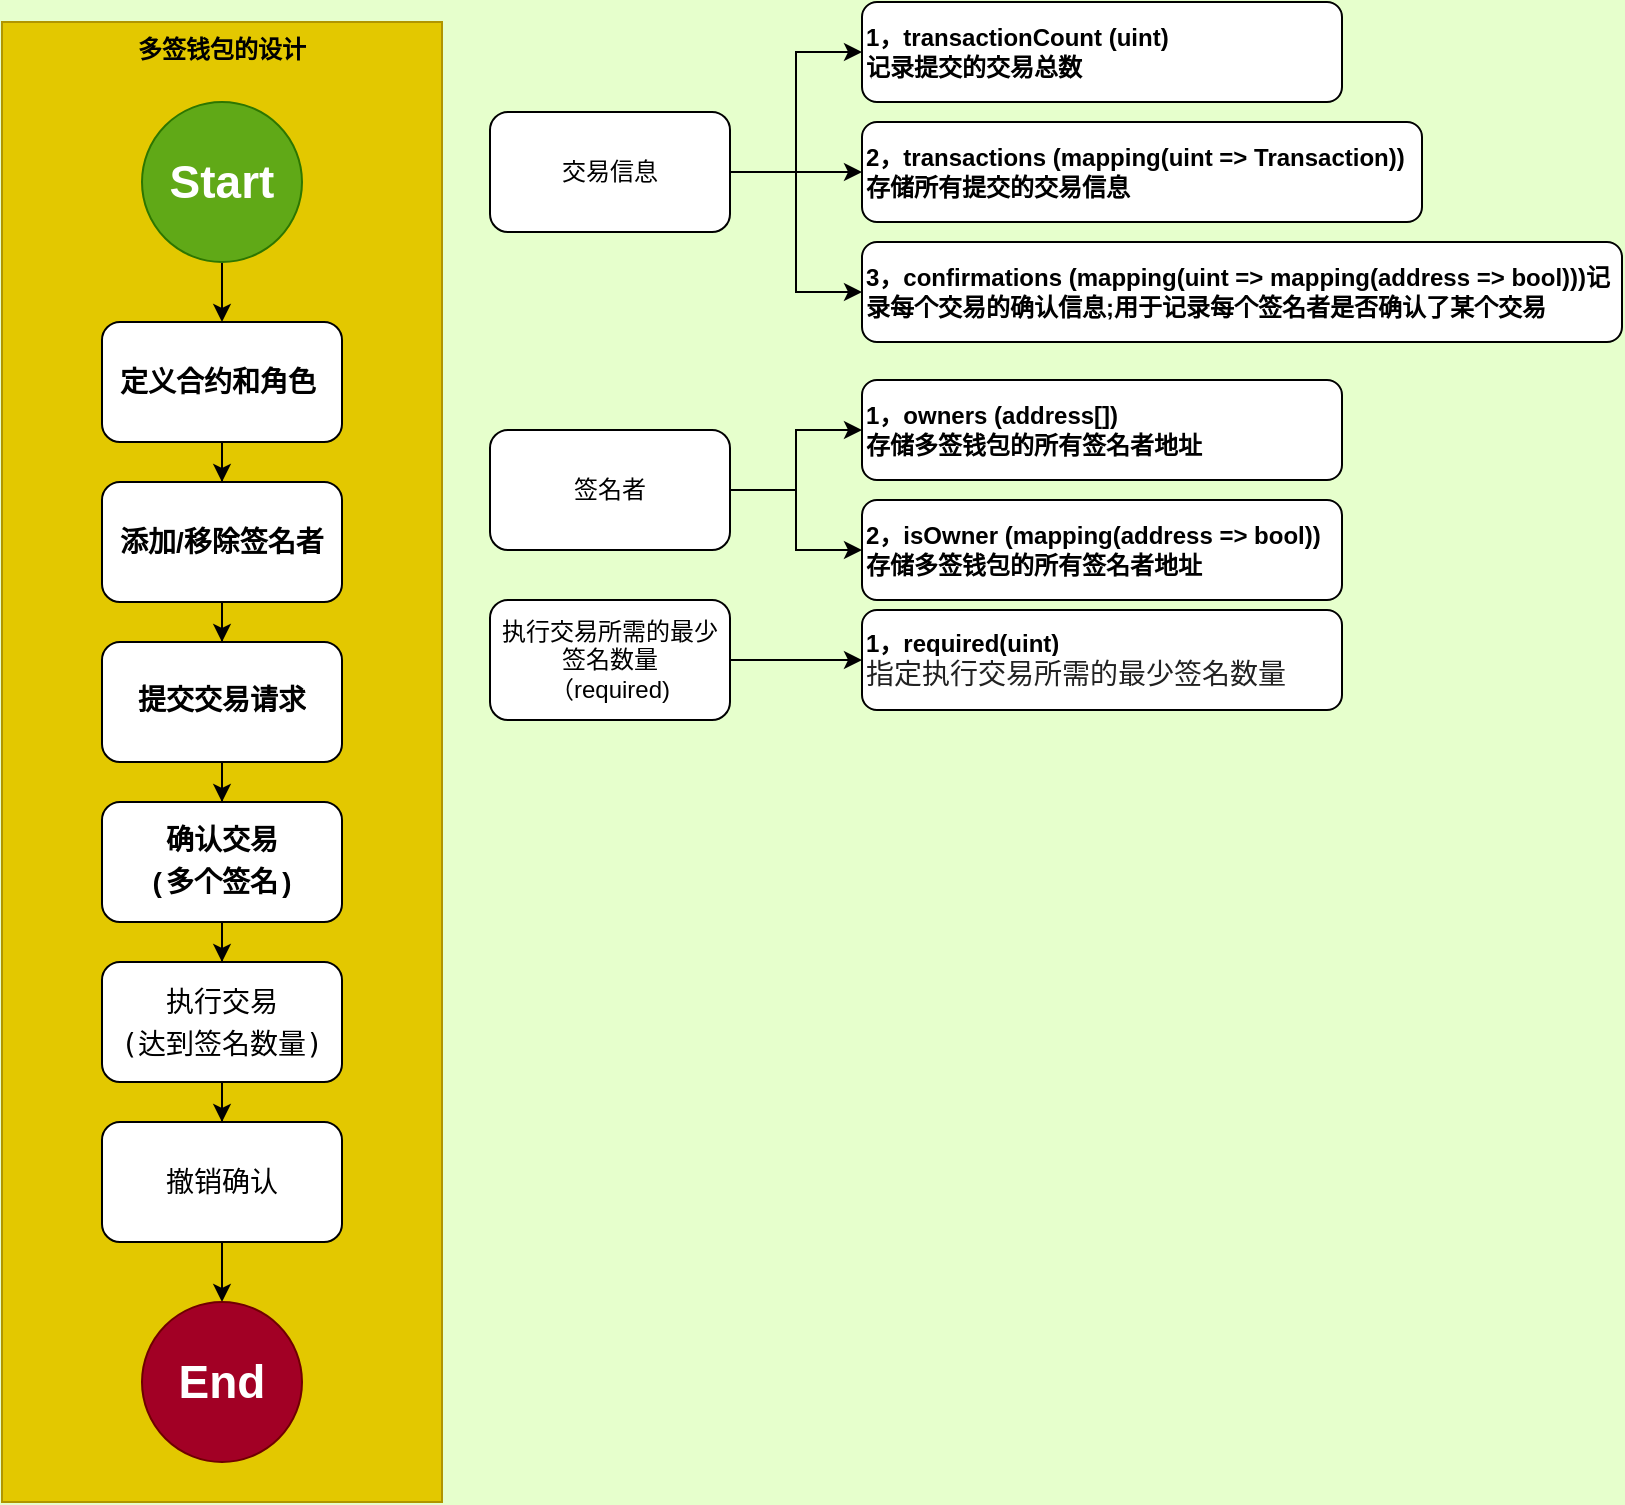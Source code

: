 <mxfile version="24.6.2" type="device" pages="3">
  <diagram name="多签钱包" id="lSUkuJ32DgyVF5KuXZNB">
    <mxGraphModel dx="1026" dy="733" grid="1" gridSize="10" guides="1" tooltips="1" connect="1" arrows="1" fold="1" page="1" pageScale="1" pageWidth="827" pageHeight="1169" background="#E6FFCC" math="0" shadow="0">
      <root>
        <mxCell id="0" />
        <mxCell id="1" parent="0" />
        <mxCell id="G5hpkoYHsQMdUhoepT-K-30" value="多签钱包的设计" style="rounded=0;whiteSpace=wrap;html=1;fillColor=#e3c800;fontColor=#000000;strokeColor=#B09500;verticalAlign=top;fontStyle=1" parent="1" vertex="1">
          <mxGeometry x="170" y="170" width="220" height="740" as="geometry" />
        </mxCell>
        <mxCell id="G5hpkoYHsQMdUhoepT-K-42" style="edgeStyle=orthogonalEdgeStyle;rounded=0;orthogonalLoop=1;jettySize=auto;html=1;entryX=0;entryY=0.5;entryDx=0;entryDy=0;" parent="1" source="G5hpkoYHsQMdUhoepT-K-1" target="G5hpkoYHsQMdUhoepT-K-41" edge="1">
          <mxGeometry relative="1" as="geometry" />
        </mxCell>
        <mxCell id="G5hpkoYHsQMdUhoepT-K-44" style="edgeStyle=orthogonalEdgeStyle;rounded=0;orthogonalLoop=1;jettySize=auto;html=1;entryX=0;entryY=0.5;entryDx=0;entryDy=0;" parent="1" source="G5hpkoYHsQMdUhoepT-K-1" target="G5hpkoYHsQMdUhoepT-K-39" edge="1">
          <mxGeometry relative="1" as="geometry" />
        </mxCell>
        <mxCell id="G5hpkoYHsQMdUhoepT-K-45" style="edgeStyle=orthogonalEdgeStyle;rounded=0;orthogonalLoop=1;jettySize=auto;html=1;entryX=0;entryY=0.5;entryDx=0;entryDy=0;" parent="1" source="G5hpkoYHsQMdUhoepT-K-1" target="G5hpkoYHsQMdUhoepT-K-43" edge="1">
          <mxGeometry relative="1" as="geometry" />
        </mxCell>
        <mxCell id="G5hpkoYHsQMdUhoepT-K-1" value="交易信息" style="rounded=1;whiteSpace=wrap;html=1;align=center;verticalAlign=middle;" parent="1" vertex="1">
          <mxGeometry x="414" y="215" width="120" height="60" as="geometry" />
        </mxCell>
        <mxCell id="G5hpkoYHsQMdUhoepT-K-34" style="edgeStyle=orthogonalEdgeStyle;rounded=0;orthogonalLoop=1;jettySize=auto;html=1;entryX=0;entryY=0.5;entryDx=0;entryDy=0;" parent="1" source="G5hpkoYHsQMdUhoepT-K-2" target="G5hpkoYHsQMdUhoepT-K-33" edge="1">
          <mxGeometry relative="1" as="geometry" />
        </mxCell>
        <mxCell id="G5hpkoYHsQMdUhoepT-K-36" style="edgeStyle=orthogonalEdgeStyle;rounded=0;orthogonalLoop=1;jettySize=auto;html=1;entryX=0;entryY=0.5;entryDx=0;entryDy=0;" parent="1" source="G5hpkoYHsQMdUhoepT-K-2" target="G5hpkoYHsQMdUhoepT-K-35" edge="1">
          <mxGeometry relative="1" as="geometry" />
        </mxCell>
        <mxCell id="G5hpkoYHsQMdUhoepT-K-2" value="签名者" style="rounded=1;whiteSpace=wrap;html=1;align=center;verticalAlign=middle;" parent="1" vertex="1">
          <mxGeometry x="414" y="374" width="120" height="60" as="geometry" />
        </mxCell>
        <mxCell id="G5hpkoYHsQMdUhoepT-K-38" style="edgeStyle=orthogonalEdgeStyle;rounded=0;orthogonalLoop=1;jettySize=auto;html=1;entryX=0;entryY=0.5;entryDx=0;entryDy=0;" parent="1" source="G5hpkoYHsQMdUhoepT-K-11" target="G5hpkoYHsQMdUhoepT-K-37" edge="1">
          <mxGeometry relative="1" as="geometry" />
        </mxCell>
        <mxCell id="G5hpkoYHsQMdUhoepT-K-11" value="执行交易所需的最少签名数量&lt;div&gt;（required)&lt;/div&gt;" style="rounded=1;whiteSpace=wrap;html=1;align=center;verticalAlign=middle;" parent="1" vertex="1">
          <mxGeometry x="414" y="459" width="120" height="60" as="geometry" />
        </mxCell>
        <mxCell id="G5hpkoYHsQMdUhoepT-K-16" value="" style="edgeStyle=orthogonalEdgeStyle;rounded=0;orthogonalLoop=1;jettySize=auto;html=1;align=center;verticalAlign=middle;" parent="1" source="G5hpkoYHsQMdUhoepT-K-12" target="G5hpkoYHsQMdUhoepT-K-15" edge="1">
          <mxGeometry relative="1" as="geometry" />
        </mxCell>
        <mxCell id="G5hpkoYHsQMdUhoepT-K-12" value="&lt;pre style=&quot;--tw-border-spacing-x: 0; --tw-border-spacing-y: 0; --tw-translate-x: 0; --tw-translate-y: 0; --tw-rotate: 0; --tw-skew-x: 0; --tw-skew-y: 0; --tw-scale-x: 1; --tw-scale-y: 1; --tw-pan-x: ; --tw-pan-y: ; --tw-pinch-zoom: ; --tw-scroll-snap-strictness: proximity; --tw-gradient-from-position: ; --tw-gradient-via-position: ; --tw-gradient-to-position: ; --tw-ordinal: ; --tw-slashed-zero: ; --tw-numeric-figure: ; --tw-numeric-spacing: ; --tw-numeric-fraction: ; --tw-ring-inset: ; --tw-ring-offset-width: 0px; --tw-ring-offset-color: #fff; --tw-ring-color: rgba(59,130,246,.5); --tw-ring-offset-shadow: 0 0 #0000; --tw-ring-shadow: 0 0 #0000; --tw-shadow: 0 0 #0000; --tw-shadow-colored: 0 0 #0000; --tw-blur: ; --tw-brightness: ; --tw-contrast: ; --tw-grayscale: ; --tw-hue-rotate: ; --tw-invert: ; --tw-saturate: ; --tw-sepia: ; --tw-drop-shadow: ; --tw-backdrop-blur: ; --tw-backdrop-brightness: ; --tw-backdrop-contrast: ; --tw-backdrop-grayscale: ; --tw-backdrop-hue-rotate: ; --tw-backdrop-invert: ; --tw-backdrop-opacity: ; --tw-backdrop-saturate: ; --tw-backdrop-sepia: ; -webkit-font-smoothing: antialiased; box-sizing: border-box; overflow-wrap: normal; background: var(--color-bg-page); hyphens: none; line-height: 1.5; tab-size: 4; word-break: normal; margin-top: 0px; margin-bottom: 0px; overflow: auto; font-size: 11.9px; border-radius: 6px; padding: 0px;&quot; class=&quot;language-plaintext light-scrollbar_c982f&quot;&gt;&lt;code style=&quot;--tw-border-spacing-x: 0; --tw-border-spacing-y: 0; --tw-translate-x: 0; --tw-translate-y: 0; --tw-rotate: 0; --tw-skew-x: 0; --tw-skew-y: 0; --tw-scale-x: 1; --tw-scale-y: 1; --tw-pan-x: ; --tw-pan-y: ; --tw-pinch-zoom: ; --tw-scroll-snap-strictness: proximity; --tw-gradient-from-position: ; --tw-gradient-via-position: ; --tw-gradient-to-position: ; --tw-ordinal: ; --tw-slashed-zero: ; --tw-numeric-figure: ; --tw-numeric-spacing: ; --tw-numeric-fraction: ; --tw-ring-inset: ; --tw-ring-offset-width: 0px; --tw-ring-offset-color: #fff; --tw-ring-color: rgba(59,130,246,.5); --tw-ring-offset-shadow: 0 0 #0000; --tw-ring-shadow: 0 0 #0000; --tw-shadow: 0 0 #0000; --tw-shadow-colored: 0 0 #0000; --tw-blur: ; --tw-brightness: ; --tw-contrast: ; --tw-grayscale: ; --tw-hue-rotate: ; --tw-invert: ; --tw-saturate: ; --tw-sepia: ; --tw-drop-shadow: ; --tw-backdrop-blur: ; --tw-backdrop-brightness: ; --tw-backdrop-contrast: ; --tw-backdrop-grayscale: ; --tw-backdrop-hue-rotate: ; --tw-backdrop-invert: ; --tw-backdrop-opacity: ; --tw-backdrop-saturate: ; --tw-backdrop-sepia: ; -webkit-font-smoothing: antialiased; box-sizing: border-box; font-size: 14px; border-radius: 4px; margin: 0px; padding: 0px; overflow-wrap: normal; background-color: transparent; border: 0px; display: inline; line-height: inherit; max-width: none; overflow: visible;&quot;&gt;&lt;font style=&quot;&quot; face=&quot;Helvetica&quot;&gt;&lt;b&gt;定义合约和角色 &lt;/b&gt;&lt;/font&gt;&lt;/code&gt;&lt;/pre&gt;" style="rounded=1;whiteSpace=wrap;html=1;align=center;verticalAlign=middle;" parent="1" vertex="1">
          <mxGeometry x="220" y="320" width="120" height="60" as="geometry" />
        </mxCell>
        <mxCell id="G5hpkoYHsQMdUhoepT-K-14" style="edgeStyle=orthogonalEdgeStyle;rounded=0;orthogonalLoop=1;jettySize=auto;html=1;entryX=0.5;entryY=0;entryDx=0;entryDy=0;align=center;verticalAlign=middle;" parent="1" source="G5hpkoYHsQMdUhoepT-K-13" target="G5hpkoYHsQMdUhoepT-K-12" edge="1">
          <mxGeometry relative="1" as="geometry" />
        </mxCell>
        <mxCell id="G5hpkoYHsQMdUhoepT-K-13" value="Start" style="ellipse;whiteSpace=wrap;html=1;aspect=fixed;fillColor=#60a917;fontColor=#ffffff;strokeColor=#2D7600;align=center;verticalAlign=middle;fontSize=23;fontStyle=1" parent="1" vertex="1">
          <mxGeometry x="240" y="210" width="80" height="80" as="geometry" />
        </mxCell>
        <mxCell id="G5hpkoYHsQMdUhoepT-K-18" value="" style="edgeStyle=orthogonalEdgeStyle;rounded=0;orthogonalLoop=1;jettySize=auto;html=1;align=center;verticalAlign=middle;" parent="1" source="G5hpkoYHsQMdUhoepT-K-15" target="G5hpkoYHsQMdUhoepT-K-17" edge="1">
          <mxGeometry relative="1" as="geometry" />
        </mxCell>
        <mxCell id="G5hpkoYHsQMdUhoepT-K-15" value="&lt;pre style=&quot;--tw-border-spacing-x: 0; --tw-border-spacing-y: 0; --tw-translate-x: 0; --tw-translate-y: 0; --tw-rotate: 0; --tw-skew-x: 0; --tw-skew-y: 0; --tw-scale-x: 1; --tw-scale-y: 1; --tw-pan-x: ; --tw-pan-y: ; --tw-pinch-zoom: ; --tw-scroll-snap-strictness: proximity; --tw-gradient-from-position: ; --tw-gradient-via-position: ; --tw-gradient-to-position: ; --tw-ordinal: ; --tw-slashed-zero: ; --tw-numeric-figure: ; --tw-numeric-spacing: ; --tw-numeric-fraction: ; --tw-ring-inset: ; --tw-ring-offset-width: 0px; --tw-ring-offset-color: #fff; --tw-ring-color: rgba(59,130,246,.5); --tw-ring-offset-shadow: 0 0 #0000; --tw-ring-shadow: 0 0 #0000; --tw-shadow: 0 0 #0000; --tw-shadow-colored: 0 0 #0000; --tw-blur: ; --tw-brightness: ; --tw-contrast: ; --tw-grayscale: ; --tw-hue-rotate: ; --tw-invert: ; --tw-saturate: ; --tw-sepia: ; --tw-drop-shadow: ; --tw-backdrop-blur: ; --tw-backdrop-brightness: ; --tw-backdrop-contrast: ; --tw-backdrop-grayscale: ; --tw-backdrop-hue-rotate: ; --tw-backdrop-invert: ; --tw-backdrop-opacity: ; --tw-backdrop-saturate: ; --tw-backdrop-sepia: ; -webkit-font-smoothing: antialiased; box-sizing: border-box; overflow-wrap: normal; background: var(--color-bg-page); hyphens: none; line-height: 1.5; tab-size: 4; word-break: normal; margin-top: 0px; margin-bottom: 0px; overflow: auto; font-size: 11.9px; border-radius: 6px; padding: 0px;&quot; class=&quot;language-plaintext light-scrollbar_c982f&quot;&gt;&lt;pre style=&quot;--tw-border-spacing-x: 0; --tw-border-spacing-y: 0; --tw-translate-x: 0; --tw-translate-y: 0; --tw-rotate: 0; --tw-skew-x: 0; --tw-skew-y: 0; --tw-scale-x: 1; --tw-scale-y: 1; --tw-pan-x: ; --tw-pan-y: ; --tw-pinch-zoom: ; --tw-scroll-snap-strictness: proximity; --tw-gradient-from-position: ; --tw-gradient-via-position: ; --tw-gradient-to-position: ; --tw-ordinal: ; --tw-slashed-zero: ; --tw-numeric-figure: ; --tw-numeric-spacing: ; --tw-numeric-fraction: ; --tw-ring-inset: ; --tw-ring-offset-width: 0px; --tw-ring-offset-color: #fff; --tw-ring-color: rgba(59,130,246,.5); --tw-ring-offset-shadow: 0 0 #0000; --tw-ring-shadow: 0 0 #0000; --tw-shadow: 0 0 #0000; --tw-shadow-colored: 0 0 #0000; --tw-blur: ; --tw-brightness: ; --tw-contrast: ; --tw-grayscale: ; --tw-hue-rotate: ; --tw-invert: ; --tw-saturate: ; --tw-sepia: ; --tw-drop-shadow: ; --tw-backdrop-blur: ; --tw-backdrop-brightness: ; --tw-backdrop-contrast: ; --tw-backdrop-grayscale: ; --tw-backdrop-hue-rotate: ; --tw-backdrop-invert: ; --tw-backdrop-opacity: ; --tw-backdrop-saturate: ; --tw-backdrop-sepia: ; -webkit-font-smoothing: antialiased; box-sizing: border-box; overflow-wrap: normal; background: var(--color-bg-page); hyphens: none; line-height: 1.5; tab-size: 4; word-break: normal; margin-top: 0px; margin-bottom: 0px; overflow: auto; border-radius: 6px; padding: 0px;&quot; class=&quot;language-plaintext light-scrollbar_c982f&quot;&gt;&lt;code style=&quot;--tw-border-spacing-x: 0; --tw-border-spacing-y: 0; --tw-translate-x: 0; --tw-translate-y: 0; --tw-rotate: 0; --tw-skew-x: 0; --tw-skew-y: 0; --tw-scale-x: 1; --tw-scale-y: 1; --tw-pan-x: ; --tw-pan-y: ; --tw-pinch-zoom: ; --tw-scroll-snap-strictness: proximity; --tw-gradient-from-position: ; --tw-gradient-via-position: ; --tw-gradient-to-position: ; --tw-ordinal: ; --tw-slashed-zero: ; --tw-numeric-figure: ; --tw-numeric-spacing: ; --tw-numeric-fraction: ; --tw-ring-inset: ; --tw-ring-offset-width: 0px; --tw-ring-offset-color: #fff; --tw-ring-color: rgba(59,130,246,.5); --tw-ring-offset-shadow: 0 0 #0000; --tw-ring-shadow: 0 0 #0000; --tw-shadow: 0 0 #0000; --tw-shadow-colored: 0 0 #0000; --tw-blur: ; --tw-brightness: ; --tw-contrast: ; --tw-grayscale: ; --tw-hue-rotate: ; --tw-invert: ; --tw-saturate: ; --tw-sepia: ; --tw-drop-shadow: ; --tw-backdrop-blur: ; --tw-backdrop-brightness: ; --tw-backdrop-contrast: ; --tw-backdrop-grayscale: ; --tw-backdrop-hue-rotate: ; --tw-backdrop-invert: ; --tw-backdrop-opacity: ; --tw-backdrop-saturate: ; --tw-backdrop-sepia: ; -webkit-font-smoothing: antialiased; box-sizing: border-box; font-size: 14px; border-radius: 4px; margin: 0px; padding: 0px; overflow-wrap: normal; background-color: transparent; border: 0px; display: inline; line-height: inherit; max-width: none; overflow: visible;&quot;&gt;&lt;b style=&quot;&quot;&gt;&lt;font face=&quot;Helvetica&quot;&gt;添加/移除签名者&lt;/font&gt;&lt;/b&gt;&lt;/code&gt;&lt;/pre&gt;&lt;/pre&gt;" style="rounded=1;whiteSpace=wrap;html=1;align=center;verticalAlign=middle;" parent="1" vertex="1">
          <mxGeometry x="220" y="400" width="120" height="60" as="geometry" />
        </mxCell>
        <mxCell id="G5hpkoYHsQMdUhoepT-K-20" value="" style="edgeStyle=orthogonalEdgeStyle;rounded=0;orthogonalLoop=1;jettySize=auto;html=1;fontColor=#000000;fontStyle=1;align=center;verticalAlign=middle;" parent="1" source="G5hpkoYHsQMdUhoepT-K-17" target="G5hpkoYHsQMdUhoepT-K-19" edge="1">
          <mxGeometry relative="1" as="geometry" />
        </mxCell>
        <mxCell id="G5hpkoYHsQMdUhoepT-K-17" value="&lt;pre style=&quot;--tw-border-spacing-x: 0; --tw-border-spacing-y: 0; --tw-translate-x: 0; --tw-translate-y: 0; --tw-rotate: 0; --tw-skew-x: 0; --tw-skew-y: 0; --tw-scale-x: 1; --tw-scale-y: 1; --tw-pan-x: ; --tw-pan-y: ; --tw-pinch-zoom: ; --tw-scroll-snap-strictness: proximity; --tw-gradient-from-position: ; --tw-gradient-via-position: ; --tw-gradient-to-position: ; --tw-ordinal: ; --tw-slashed-zero: ; --tw-numeric-figure: ; --tw-numeric-spacing: ; --tw-numeric-fraction: ; --tw-ring-inset: ; --tw-ring-offset-width: 0px; --tw-ring-offset-color: #fff; --tw-ring-color: rgba(59,130,246,.5); --tw-ring-offset-shadow: 0 0 #0000; --tw-ring-shadow: 0 0 #0000; --tw-shadow: 0 0 #0000; --tw-shadow-colored: 0 0 #0000; --tw-blur: ; --tw-brightness: ; --tw-contrast: ; --tw-grayscale: ; --tw-hue-rotate: ; --tw-invert: ; --tw-saturate: ; --tw-sepia: ; --tw-drop-shadow: ; --tw-backdrop-blur: ; --tw-backdrop-brightness: ; --tw-backdrop-contrast: ; --tw-backdrop-grayscale: ; --tw-backdrop-hue-rotate: ; --tw-backdrop-invert: ; --tw-backdrop-opacity: ; --tw-backdrop-saturate: ; --tw-backdrop-sepia: ; -webkit-font-smoothing: antialiased; box-sizing: border-box; overflow-wrap: normal; background: var(--color-bg-page); hyphens: none; line-height: 1.5; tab-size: 4; word-break: normal; margin-top: 0px; margin-bottom: 0px; overflow: auto; font-size: 11.9px; border-radius: 6px; padding: 0px;&quot; class=&quot;language-plaintext light-scrollbar_c982f&quot;&gt;&lt;pre style=&quot;--tw-border-spacing-x: 0; --tw-border-spacing-y: 0; --tw-translate-x: 0; --tw-translate-y: 0; --tw-rotate: 0; --tw-skew-x: 0; --tw-skew-y: 0; --tw-scale-x: 1; --tw-scale-y: 1; --tw-pan-x: ; --tw-pan-y: ; --tw-pinch-zoom: ; --tw-scroll-snap-strictness: proximity; --tw-gradient-from-position: ; --tw-gradient-via-position: ; --tw-gradient-to-position: ; --tw-ordinal: ; --tw-slashed-zero: ; --tw-numeric-figure: ; --tw-numeric-spacing: ; --tw-numeric-fraction: ; --tw-ring-inset: ; --tw-ring-offset-width: 0px; --tw-ring-offset-color: #fff; --tw-ring-color: rgba(59,130,246,.5); --tw-ring-offset-shadow: 0 0 #0000; --tw-ring-shadow: 0 0 #0000; --tw-shadow: 0 0 #0000; --tw-shadow-colored: 0 0 #0000; --tw-blur: ; --tw-brightness: ; --tw-contrast: ; --tw-grayscale: ; --tw-hue-rotate: ; --tw-invert: ; --tw-saturate: ; --tw-sepia: ; --tw-drop-shadow: ; --tw-backdrop-blur: ; --tw-backdrop-brightness: ; --tw-backdrop-contrast: ; --tw-backdrop-grayscale: ; --tw-backdrop-hue-rotate: ; --tw-backdrop-invert: ; --tw-backdrop-opacity: ; --tw-backdrop-saturate: ; --tw-backdrop-sepia: ; -webkit-font-smoothing: antialiased; box-sizing: border-box; overflow-wrap: normal; background: var(--color-bg-page); hyphens: none; line-height: 1.5; tab-size: 4; word-break: normal; margin-top: 0px; margin-bottom: 0px; overflow: auto; border-radius: 6px; padding: 0px;&quot; class=&quot;language-plaintext light-scrollbar_c982f&quot;&gt;&lt;pre style=&quot;--tw-border-spacing-x: 0; --tw-border-spacing-y: 0; --tw-translate-x: 0; --tw-translate-y: 0; --tw-rotate: 0; --tw-skew-x: 0; --tw-skew-y: 0; --tw-scale-x: 1; --tw-scale-y: 1; --tw-pan-x: ; --tw-pan-y: ; --tw-pinch-zoom: ; --tw-scroll-snap-strictness: proximity; --tw-gradient-from-position: ; --tw-gradient-via-position: ; --tw-gradient-to-position: ; --tw-ordinal: ; --tw-slashed-zero: ; --tw-numeric-figure: ; --tw-numeric-spacing: ; --tw-numeric-fraction: ; --tw-ring-inset: ; --tw-ring-offset-width: 0px; --tw-ring-offset-color: #fff; --tw-ring-color: rgba(59,130,246,.5); --tw-ring-offset-shadow: 0 0 #0000; --tw-ring-shadow: 0 0 #0000; --tw-shadow: 0 0 #0000; --tw-shadow-colored: 0 0 #0000; --tw-blur: ; --tw-brightness: ; --tw-contrast: ; --tw-grayscale: ; --tw-hue-rotate: ; --tw-invert: ; --tw-saturate: ; --tw-sepia: ; --tw-drop-shadow: ; --tw-backdrop-blur: ; --tw-backdrop-brightness: ; --tw-backdrop-contrast: ; --tw-backdrop-grayscale: ; --tw-backdrop-hue-rotate: ; --tw-backdrop-invert: ; --tw-backdrop-opacity: ; --tw-backdrop-saturate: ; --tw-backdrop-sepia: ; -webkit-font-smoothing: antialiased; box-sizing: border-box; overflow-wrap: normal; background: var(--color-bg-page); font-family: ui-monospace, SFMono-Regular, &amp;quot;SF Mono&amp;quot;, Menlo, Consolas, &amp;quot;Liberation Mono&amp;quot;, monospace; hyphens: none; line-height: 1.5; tab-size: 4; word-break: normal; margin-top: 0px; margin-bottom: 0px; overflow: auto; border-radius: 6px; padding: 0px;&quot; class=&quot;language-plaintext light-scrollbar_c982f&quot;&gt;&lt;code style=&quot;--tw-border-spacing-x: 0; --tw-border-spacing-y: 0; --tw-translate-x: 0; --tw-translate-y: 0; --tw-rotate: 0; --tw-skew-x: 0; --tw-skew-y: 0; --tw-scale-x: 1; --tw-scale-y: 1; --tw-pan-x: ; --tw-pan-y: ; --tw-pinch-zoom: ; --tw-scroll-snap-strictness: proximity; --tw-gradient-from-position: ; --tw-gradient-via-position: ; --tw-gradient-to-position: ; --tw-ordinal: ; --tw-slashed-zero: ; --tw-numeric-figure: ; --tw-numeric-spacing: ; --tw-numeric-fraction: ; --tw-ring-inset: ; --tw-ring-offset-width: 0px; --tw-ring-offset-color: #fff; --tw-ring-color: rgba(59,130,246,.5); --tw-ring-offset-shadow: 0 0 #0000; --tw-ring-shadow: 0 0 #0000; --tw-shadow: 0 0 #0000; --tw-shadow-colored: 0 0 #0000; --tw-blur: ; --tw-brightness: ; --tw-contrast: ; --tw-grayscale: ; --tw-hue-rotate: ; --tw-invert: ; --tw-saturate: ; --tw-sepia: ; --tw-drop-shadow: ; --tw-backdrop-blur: ; --tw-backdrop-brightness: ; --tw-backdrop-contrast: ; --tw-backdrop-grayscale: ; --tw-backdrop-hue-rotate: ; --tw-backdrop-invert: ; --tw-backdrop-opacity: ; --tw-backdrop-saturate: ; --tw-backdrop-sepia: ; -webkit-font-smoothing: antialiased; box-sizing: border-box; font-family: Menlo, Monaco, Consolas, &amp;quot;Courier New&amp;quot;, monospace; font-size: 14px; border-radius: 4px; margin: 0px; padding: 0px; overflow-wrap: normal; background-color: transparent; border: 0px; display: inline; line-height: inherit; max-width: none; overflow: visible;&quot;&gt;提交交易请求&lt;/code&gt;&lt;/pre&gt;&lt;/pre&gt;&lt;/pre&gt;" style="rounded=1;whiteSpace=wrap;html=1;fontColor=#000000;fontStyle=1;align=center;verticalAlign=middle;" parent="1" vertex="1">
          <mxGeometry x="220" y="480" width="120" height="60" as="geometry" />
        </mxCell>
        <mxCell id="G5hpkoYHsQMdUhoepT-K-22" value="" style="edgeStyle=orthogonalEdgeStyle;rounded=0;orthogonalLoop=1;jettySize=auto;html=1;fontColor=#000000;fontStyle=1;align=center;verticalAlign=middle;" parent="1" source="G5hpkoYHsQMdUhoepT-K-19" target="G5hpkoYHsQMdUhoepT-K-21" edge="1">
          <mxGeometry relative="1" as="geometry" />
        </mxCell>
        <mxCell id="G5hpkoYHsQMdUhoepT-K-19" value="&lt;pre style=&quot;--tw-border-spacing-x: 0; --tw-border-spacing-y: 0; --tw-translate-x: 0; --tw-translate-y: 0; --tw-rotate: 0; --tw-skew-x: 0; --tw-skew-y: 0; --tw-scale-x: 1; --tw-scale-y: 1; --tw-pan-x: ; --tw-pan-y: ; --tw-pinch-zoom: ; --tw-scroll-snap-strictness: proximity; --tw-gradient-from-position: ; --tw-gradient-via-position: ; --tw-gradient-to-position: ; --tw-ordinal: ; --tw-slashed-zero: ; --tw-numeric-figure: ; --tw-numeric-spacing: ; --tw-numeric-fraction: ; --tw-ring-inset: ; --tw-ring-offset-width: 0px; --tw-ring-offset-color: #fff; --tw-ring-color: rgba(59,130,246,.5); --tw-ring-offset-shadow: 0 0 #0000; --tw-ring-shadow: 0 0 #0000; --tw-shadow: 0 0 #0000; --tw-shadow-colored: 0 0 #0000; --tw-blur: ; --tw-brightness: ; --tw-contrast: ; --tw-grayscale: ; --tw-hue-rotate: ; --tw-invert: ; --tw-saturate: ; --tw-sepia: ; --tw-drop-shadow: ; --tw-backdrop-blur: ; --tw-backdrop-brightness: ; --tw-backdrop-contrast: ; --tw-backdrop-grayscale: ; --tw-backdrop-hue-rotate: ; --tw-backdrop-invert: ; --tw-backdrop-opacity: ; --tw-backdrop-saturate: ; --tw-backdrop-sepia: ; -webkit-font-smoothing: antialiased; box-sizing: border-box; overflow-wrap: normal; background: var(--color-bg-page); hyphens: none; line-height: 1.5; tab-size: 4; word-break: normal; margin-top: 0px; margin-bottom: 0px; overflow: auto; font-size: 11.9px; border-radius: 6px; padding: 0px;&quot; class=&quot;language-plaintext light-scrollbar_c982f&quot;&gt;&lt;pre style=&quot;--tw-border-spacing-x: 0; --tw-border-spacing-y: 0; --tw-translate-x: 0; --tw-translate-y: 0; --tw-rotate: 0; --tw-skew-x: 0; --tw-skew-y: 0; --tw-scale-x: 1; --tw-scale-y: 1; --tw-pan-x: ; --tw-pan-y: ; --tw-pinch-zoom: ; --tw-scroll-snap-strictness: proximity; --tw-gradient-from-position: ; --tw-gradient-via-position: ; --tw-gradient-to-position: ; --tw-ordinal: ; --tw-slashed-zero: ; --tw-numeric-figure: ; --tw-numeric-spacing: ; --tw-numeric-fraction: ; --tw-ring-inset: ; --tw-ring-offset-width: 0px; --tw-ring-offset-color: #fff; --tw-ring-color: rgba(59,130,246,.5); --tw-ring-offset-shadow: 0 0 #0000; --tw-ring-shadow: 0 0 #0000; --tw-shadow: 0 0 #0000; --tw-shadow-colored: 0 0 #0000; --tw-blur: ; --tw-brightness: ; --tw-contrast: ; --tw-grayscale: ; --tw-hue-rotate: ; --tw-invert: ; --tw-saturate: ; --tw-sepia: ; --tw-drop-shadow: ; --tw-backdrop-blur: ; --tw-backdrop-brightness: ; --tw-backdrop-contrast: ; --tw-backdrop-grayscale: ; --tw-backdrop-hue-rotate: ; --tw-backdrop-invert: ; --tw-backdrop-opacity: ; --tw-backdrop-saturate: ; --tw-backdrop-sepia: ; -webkit-font-smoothing: antialiased; box-sizing: border-box; overflow-wrap: normal; background: var(--color-bg-page); hyphens: none; line-height: 1.5; tab-size: 4; word-break: normal; margin-top: 0px; margin-bottom: 0px; overflow: auto; border-radius: 6px; padding: 0px;&quot; class=&quot;language-plaintext light-scrollbar_c982f&quot;&gt;&lt;pre style=&quot;--tw-border-spacing-x: 0; --tw-border-spacing-y: 0; --tw-translate-x: 0; --tw-translate-y: 0; --tw-rotate: 0; --tw-skew-x: 0; --tw-skew-y: 0; --tw-scale-x: 1; --tw-scale-y: 1; --tw-pan-x: ; --tw-pan-y: ; --tw-pinch-zoom: ; --tw-scroll-snap-strictness: proximity; --tw-gradient-from-position: ; --tw-gradient-via-position: ; --tw-gradient-to-position: ; --tw-ordinal: ; --tw-slashed-zero: ; --tw-numeric-figure: ; --tw-numeric-spacing: ; --tw-numeric-fraction: ; --tw-ring-inset: ; --tw-ring-offset-width: 0px; --tw-ring-offset-color: #fff; --tw-ring-color: rgba(59,130,246,.5); --tw-ring-offset-shadow: 0 0 #0000; --tw-ring-shadow: 0 0 #0000; --tw-shadow: 0 0 #0000; --tw-shadow-colored: 0 0 #0000; --tw-blur: ; --tw-brightness: ; --tw-contrast: ; --tw-grayscale: ; --tw-hue-rotate: ; --tw-invert: ; --tw-saturate: ; --tw-sepia: ; --tw-drop-shadow: ; --tw-backdrop-blur: ; --tw-backdrop-brightness: ; --tw-backdrop-contrast: ; --tw-backdrop-grayscale: ; --tw-backdrop-hue-rotate: ; --tw-backdrop-invert: ; --tw-backdrop-opacity: ; --tw-backdrop-saturate: ; --tw-backdrop-sepia: ; -webkit-font-smoothing: antialiased; box-sizing: border-box; overflow-wrap: normal; background: var(--color-bg-page); font-family: ui-monospace, SFMono-Regular, &amp;quot;SF Mono&amp;quot;, Menlo, Consolas, &amp;quot;Liberation Mono&amp;quot;, monospace; hyphens: none; line-height: 1.5; tab-size: 4; word-break: normal; margin-top: 0px; margin-bottom: 0px; overflow: auto; border-radius: 6px; padding: 0px;&quot; class=&quot;language-plaintext light-scrollbar_c982f&quot;&gt;&lt;code style=&quot;--tw-border-spacing-x: 0; --tw-border-spacing-y: 0; --tw-translate-x: 0; --tw-translate-y: 0; --tw-rotate: 0; --tw-skew-x: 0; --tw-skew-y: 0; --tw-scale-x: 1; --tw-scale-y: 1; --tw-pan-x: ; --tw-pan-y: ; --tw-pinch-zoom: ; --tw-scroll-snap-strictness: proximity; --tw-gradient-from-position: ; --tw-gradient-via-position: ; --tw-gradient-to-position: ; --tw-ordinal: ; --tw-slashed-zero: ; --tw-numeric-figure: ; --tw-numeric-spacing: ; --tw-numeric-fraction: ; --tw-ring-inset: ; --tw-ring-offset-width: 0px; --tw-ring-offset-color: #fff; --tw-ring-color: rgba(59,130,246,.5); --tw-ring-offset-shadow: 0 0 #0000; --tw-ring-shadow: 0 0 #0000; --tw-shadow: 0 0 #0000; --tw-shadow-colored: 0 0 #0000; --tw-blur: ; --tw-brightness: ; --tw-contrast: ; --tw-grayscale: ; --tw-hue-rotate: ; --tw-invert: ; --tw-saturate: ; --tw-sepia: ; --tw-drop-shadow: ; --tw-backdrop-blur: ; --tw-backdrop-brightness: ; --tw-backdrop-contrast: ; --tw-backdrop-grayscale: ; --tw-backdrop-hue-rotate: ; --tw-backdrop-invert: ; --tw-backdrop-opacity: ; --tw-backdrop-saturate: ; --tw-backdrop-sepia: ; -webkit-font-smoothing: antialiased; box-sizing: border-box; font-family: Menlo, Monaco, Consolas, &amp;quot;Courier New&amp;quot;, monospace; font-size: 14px; border-radius: 4px; margin: 0px; padding: 0px; overflow-wrap: normal; background-color: transparent; border: 0px; display: inline; line-height: inherit; max-width: none; overflow: visible;&quot;&gt;确认交易&lt;/code&gt;&lt;/pre&gt;&lt;pre style=&quot;--tw-border-spacing-x: 0; --tw-border-spacing-y: 0; --tw-translate-x: 0; --tw-translate-y: 0; --tw-rotate: 0; --tw-skew-x: 0; --tw-skew-y: 0; --tw-scale-x: 1; --tw-scale-y: 1; --tw-pan-x: ; --tw-pan-y: ; --tw-pinch-zoom: ; --tw-scroll-snap-strictness: proximity; --tw-gradient-from-position: ; --tw-gradient-via-position: ; --tw-gradient-to-position: ; --tw-ordinal: ; --tw-slashed-zero: ; --tw-numeric-figure: ; --tw-numeric-spacing: ; --tw-numeric-fraction: ; --tw-ring-inset: ; --tw-ring-offset-width: 0px; --tw-ring-offset-color: #fff; --tw-ring-color: rgba(59,130,246,.5); --tw-ring-offset-shadow: 0 0 #0000; --tw-ring-shadow: 0 0 #0000; --tw-shadow: 0 0 #0000; --tw-shadow-colored: 0 0 #0000; --tw-blur: ; --tw-brightness: ; --tw-contrast: ; --tw-grayscale: ; --tw-hue-rotate: ; --tw-invert: ; --tw-saturate: ; --tw-sepia: ; --tw-drop-shadow: ; --tw-backdrop-blur: ; --tw-backdrop-brightness: ; --tw-backdrop-contrast: ; --tw-backdrop-grayscale: ; --tw-backdrop-hue-rotate: ; --tw-backdrop-invert: ; --tw-backdrop-opacity: ; --tw-backdrop-saturate: ; --tw-backdrop-sepia: ; -webkit-font-smoothing: antialiased; box-sizing: border-box; overflow-wrap: normal; background: var(--color-bg-page); font-family: ui-monospace, SFMono-Regular, &amp;quot;SF Mono&amp;quot;, Menlo, Consolas, &amp;quot;Liberation Mono&amp;quot;, monospace; hyphens: none; line-height: 1.5; tab-size: 4; word-break: normal; margin-top: 0px; margin-bottom: 0px; overflow: auto; border-radius: 6px; padding: 0px;&quot; class=&quot;language-plaintext light-scrollbar_c982f&quot;&gt;&lt;code style=&quot;--tw-border-spacing-x: 0; --tw-border-spacing-y: 0; --tw-translate-x: 0; --tw-translate-y: 0; --tw-rotate: 0; --tw-skew-x: 0; --tw-skew-y: 0; --tw-scale-x: 1; --tw-scale-y: 1; --tw-pan-x: ; --tw-pan-y: ; --tw-pinch-zoom: ; --tw-scroll-snap-strictness: proximity; --tw-gradient-from-position: ; --tw-gradient-via-position: ; --tw-gradient-to-position: ; --tw-ordinal: ; --tw-slashed-zero: ; --tw-numeric-figure: ; --tw-numeric-spacing: ; --tw-numeric-fraction: ; --tw-ring-inset: ; --tw-ring-offset-width: 0px; --tw-ring-offset-color: #fff; --tw-ring-color: rgba(59,130,246,.5); --tw-ring-offset-shadow: 0 0 #0000; --tw-ring-shadow: 0 0 #0000; --tw-shadow: 0 0 #0000; --tw-shadow-colored: 0 0 #0000; --tw-blur: ; --tw-brightness: ; --tw-contrast: ; --tw-grayscale: ; --tw-hue-rotate: ; --tw-invert: ; --tw-saturate: ; --tw-sepia: ; --tw-drop-shadow: ; --tw-backdrop-blur: ; --tw-backdrop-brightness: ; --tw-backdrop-contrast: ; --tw-backdrop-grayscale: ; --tw-backdrop-hue-rotate: ; --tw-backdrop-invert: ; --tw-backdrop-opacity: ; --tw-backdrop-saturate: ; --tw-backdrop-sepia: ; -webkit-font-smoothing: antialiased; box-sizing: border-box; font-family: Menlo, Monaco, Consolas, &amp;quot;Courier New&amp;quot;, monospace; font-size: 14px; border-radius: 4px; margin: 0px; padding: 0px; overflow-wrap: normal; background-color: transparent; border: 0px; display: inline; line-height: inherit; max-width: none; overflow: visible;&quot;&gt;(多个签名)&lt;/code&gt;&lt;/pre&gt;&lt;/pre&gt;&lt;/pre&gt;" style="rounded=1;whiteSpace=wrap;html=1;fontColor=#000000;fontStyle=1;align=center;verticalAlign=middle;" parent="1" vertex="1">
          <mxGeometry x="220" y="560" width="120" height="60" as="geometry" />
        </mxCell>
        <mxCell id="G5hpkoYHsQMdUhoepT-K-24" value="" style="edgeStyle=orthogonalEdgeStyle;rounded=0;orthogonalLoop=1;jettySize=auto;html=1;fontColor=default;fontStyle=1;fontFamily=Helvetica;align=center;verticalAlign=middle;" parent="1" source="G5hpkoYHsQMdUhoepT-K-21" target="G5hpkoYHsQMdUhoepT-K-23" edge="1">
          <mxGeometry relative="1" as="geometry" />
        </mxCell>
        <mxCell id="G5hpkoYHsQMdUhoepT-K-21" value="&lt;div style=&quot;--tw-border-spacing-x: 0; --tw-border-spacing-y: 0; --tw-translate-x: 0; --tw-translate-y: 0; --tw-rotate: 0; --tw-skew-x: 0; --tw-skew-y: 0; --tw-scale-x: 1; --tw-scale-y: 1; --tw-pan-x: ; --tw-pan-y: ; --tw-pinch-zoom: ; --tw-scroll-snap-strictness: proximity; --tw-gradient-from-position: ; --tw-gradient-via-position: ; --tw-gradient-to-position: ; --tw-ordinal: ; --tw-slashed-zero: ; --tw-numeric-figure: ; --tw-numeric-spacing: ; --tw-numeric-fraction: ; --tw-ring-inset: ; --tw-ring-offset-width: 0px; --tw-ring-offset-color: #fff; --tw-ring-color: rgba(59,130,246,.5); --tw-ring-offset-shadow: 0 0 #0000; --tw-ring-shadow: 0 0 #0000; --tw-shadow: 0 0 #0000; --tw-shadow-colored: 0 0 #0000; --tw-blur: ; --tw-brightness: ; --tw-contrast: ; --tw-grayscale: ; --tw-hue-rotate: ; --tw-invert: ; --tw-saturate: ; --tw-sepia: ; --tw-drop-shadow: ; --tw-backdrop-blur: ; --tw-backdrop-brightness: ; --tw-backdrop-contrast: ; --tw-backdrop-grayscale: ; --tw-backdrop-hue-rotate: ; --tw-backdrop-invert: ; --tw-backdrop-opacity: ; --tw-backdrop-saturate: ; --tw-backdrop-sepia: ; -webkit-font-smoothing: antialiased; box-sizing: border-box; overflow-wrap: normal; background: var(--color-bg-page); hyphens: none; line-height: 1.5; tab-size: 4; word-break: normal; margin-top: 0px; margin-bottom: 0px; overflow: auto; font-size: 11.9px; border-radius: 6px; padding: 0px;&quot; class=&quot;language-plaintext light-scrollbar_c982f&quot;&gt;&lt;div style=&quot;--tw-border-spacing-x: 0; --tw-border-spacing-y: 0; --tw-translate-x: 0; --tw-translate-y: 0; --tw-rotate: 0; --tw-skew-x: 0; --tw-skew-y: 0; --tw-scale-x: 1; --tw-scale-y: 1; --tw-pan-x: ; --tw-pan-y: ; --tw-pinch-zoom: ; --tw-scroll-snap-strictness: proximity; --tw-gradient-from-position: ; --tw-gradient-via-position: ; --tw-gradient-to-position: ; --tw-ordinal: ; --tw-slashed-zero: ; --tw-numeric-figure: ; --tw-numeric-spacing: ; --tw-numeric-fraction: ; --tw-ring-inset: ; --tw-ring-offset-width: 0px; --tw-ring-offset-color: #fff; --tw-ring-color: rgba(59,130,246,.5); --tw-ring-offset-shadow: 0 0 #0000; --tw-ring-shadow: 0 0 #0000; --tw-shadow: 0 0 #0000; --tw-shadow-colored: 0 0 #0000; --tw-blur: ; --tw-brightness: ; --tw-contrast: ; --tw-grayscale: ; --tw-hue-rotate: ; --tw-invert: ; --tw-saturate: ; --tw-sepia: ; --tw-drop-shadow: ; --tw-backdrop-blur: ; --tw-backdrop-brightness: ; --tw-backdrop-contrast: ; --tw-backdrop-grayscale: ; --tw-backdrop-hue-rotate: ; --tw-backdrop-invert: ; --tw-backdrop-opacity: ; --tw-backdrop-saturate: ; --tw-backdrop-sepia: ; -webkit-font-smoothing: antialiased; box-sizing: border-box; overflow-wrap: normal; background: var(--color-bg-page); hyphens: none; line-height: 1.5; tab-size: 4; word-break: normal; margin-top: 0px; margin-bottom: 0px; overflow: auto; border-radius: 6px; padding: 0px;&quot; class=&quot;language-plaintext light-scrollbar_c982f&quot;&gt;&lt;div style=&quot;--tw-border-spacing-x: 0; --tw-border-spacing-y: 0; --tw-translate-x: 0; --tw-translate-y: 0; --tw-rotate: 0; --tw-skew-x: 0; --tw-skew-y: 0; --tw-scale-x: 1; --tw-scale-y: 1; --tw-pan-x: ; --tw-pan-y: ; --tw-pinch-zoom: ; --tw-scroll-snap-strictness: proximity; --tw-gradient-from-position: ; --tw-gradient-via-position: ; --tw-gradient-to-position: ; --tw-ordinal: ; --tw-slashed-zero: ; --tw-numeric-figure: ; --tw-numeric-spacing: ; --tw-numeric-fraction: ; --tw-ring-inset: ; --tw-ring-offset-width: 0px; --tw-ring-offset-color: #fff; --tw-ring-color: rgba(59,130,246,.5); --tw-ring-offset-shadow: 0 0 #0000; --tw-ring-shadow: 0 0 #0000; --tw-shadow: 0 0 #0000; --tw-shadow-colored: 0 0 #0000; --tw-blur: ; --tw-brightness: ; --tw-contrast: ; --tw-grayscale: ; --tw-hue-rotate: ; --tw-invert: ; --tw-saturate: ; --tw-sepia: ; --tw-drop-shadow: ; --tw-backdrop-blur: ; --tw-backdrop-brightness: ; --tw-backdrop-contrast: ; --tw-backdrop-grayscale: ; --tw-backdrop-hue-rotate: ; --tw-backdrop-invert: ; --tw-backdrop-opacity: ; --tw-backdrop-saturate: ; --tw-backdrop-sepia: ; -webkit-font-smoothing: antialiased; box-sizing: border-box; overflow-wrap: normal; background: var(--color-bg-page); hyphens: none; line-height: 1.5; tab-size: 4; word-break: normal; margin-top: 0px; margin-bottom: 0px; overflow: auto; border-radius: 6px; padding: 0px;&quot; class=&quot;language-plaintext light-scrollbar_c982f&quot;&gt;&lt;div style=&quot;--tw-border-spacing-x: 0; --tw-border-spacing-y: 0; --tw-translate-x: 0; --tw-translate-y: 0; --tw-rotate: 0; --tw-skew-x: 0; --tw-skew-y: 0; --tw-scale-x: 1; --tw-scale-y: 1; --tw-pan-x: ; --tw-pan-y: ; --tw-pinch-zoom: ; --tw-scroll-snap-strictness: proximity; --tw-gradient-from-position: ; --tw-gradient-via-position: ; --tw-gradient-to-position: ; --tw-ordinal: ; --tw-slashed-zero: ; --tw-numeric-figure: ; --tw-numeric-spacing: ; --tw-numeric-fraction: ; --tw-ring-inset: ; --tw-ring-offset-width: 0px; --tw-ring-offset-color: #fff; --tw-ring-color: rgba(59,130,246,.5); --tw-ring-offset-shadow: 0 0 #0000; --tw-ring-shadow: 0 0 #0000; --tw-shadow: 0 0 #0000; --tw-shadow-colored: 0 0 #0000; --tw-blur: ; --tw-brightness: ; --tw-contrast: ; --tw-grayscale: ; --tw-hue-rotate: ; --tw-invert: ; --tw-saturate: ; --tw-sepia: ; --tw-drop-shadow: ; --tw-backdrop-blur: ; --tw-backdrop-brightness: ; --tw-backdrop-contrast: ; --tw-backdrop-grayscale: ; --tw-backdrop-hue-rotate: ; --tw-backdrop-invert: ; --tw-backdrop-opacity: ; --tw-backdrop-saturate: ; --tw-backdrop-sepia: ; -webkit-font-smoothing: antialiased; box-sizing: border-box; overflow-wrap: normal; background: var(--color-bg-page); hyphens: none; line-height: 1.5; tab-size: 4; word-break: normal; margin-top: 0px; margin-bottom: 0px; overflow: auto; border-radius: 6px; padding: 0px; font-weight: 500;&quot; class=&quot;language-plaintext light-scrollbar_c982f&quot;&gt;&lt;code style=&quot;--tw-border-spacing-x: 0; --tw-border-spacing-y: 0; --tw-translate-x: 0; --tw-translate-y: 0; --tw-rotate: 0; --tw-skew-x: 0; --tw-skew-y: 0; --tw-scale-x: 1; --tw-scale-y: 1; --tw-pan-x: ; --tw-pan-y: ; --tw-pinch-zoom: ; --tw-scroll-snap-strictness: proximity; --tw-gradient-from-position: ; --tw-gradient-via-position: ; --tw-gradient-to-position: ; --tw-ordinal: ; --tw-slashed-zero: ; --tw-numeric-figure: ; --tw-numeric-spacing: ; --tw-numeric-fraction: ; --tw-ring-inset: ; --tw-ring-offset-width: 0px; --tw-ring-offset-color: #fff; --tw-ring-color: rgba(59,130,246,.5); --tw-ring-offset-shadow: 0 0 #0000; --tw-ring-shadow: 0 0 #0000; --tw-shadow: 0 0 #0000; --tw-shadow-colored: 0 0 #0000; --tw-blur: ; --tw-brightness: ; --tw-contrast: ; --tw-grayscale: ; --tw-hue-rotate: ; --tw-invert: ; --tw-saturate: ; --tw-sepia: ; --tw-drop-shadow: ; --tw-backdrop-blur: ; --tw-backdrop-brightness: ; --tw-backdrop-contrast: ; --tw-backdrop-grayscale: ; --tw-backdrop-hue-rotate: ; --tw-backdrop-invert: ; --tw-backdrop-opacity: ; --tw-backdrop-saturate: ; --tw-backdrop-sepia: ; -webkit-font-smoothing: antialiased; box-sizing: border-box; font-size: 14px; border-radius: 4px; margin: 0px; padding: 0px; overflow-wrap: normal; background-color: transparent; border: 0px; display: inline; line-height: inherit; max-width: none; overflow: visible;&quot;&gt;执行交易&lt;/code&gt;&lt;/div&gt;&lt;div style=&quot;--tw-border-spacing-x: 0; --tw-border-spacing-y: 0; --tw-translate-x: 0; --tw-translate-y: 0; --tw-rotate: 0; --tw-skew-x: 0; --tw-skew-y: 0; --tw-scale-x: 1; --tw-scale-y: 1; --tw-pan-x: ; --tw-pan-y: ; --tw-pinch-zoom: ; --tw-scroll-snap-strictness: proximity; --tw-gradient-from-position: ; --tw-gradient-via-position: ; --tw-gradient-to-position: ; --tw-ordinal: ; --tw-slashed-zero: ; --tw-numeric-figure: ; --tw-numeric-spacing: ; --tw-numeric-fraction: ; --tw-ring-inset: ; --tw-ring-offset-width: 0px; --tw-ring-offset-color: #fff; --tw-ring-color: rgba(59,130,246,.5); --tw-ring-offset-shadow: 0 0 #0000; --tw-ring-shadow: 0 0 #0000; --tw-shadow: 0 0 #0000; --tw-shadow-colored: 0 0 #0000; --tw-blur: ; --tw-brightness: ; --tw-contrast: ; --tw-grayscale: ; --tw-hue-rotate: ; --tw-invert: ; --tw-saturate: ; --tw-sepia: ; --tw-drop-shadow: ; --tw-backdrop-blur: ; --tw-backdrop-brightness: ; --tw-backdrop-contrast: ; --tw-backdrop-grayscale: ; --tw-backdrop-hue-rotate: ; --tw-backdrop-invert: ; --tw-backdrop-opacity: ; --tw-backdrop-saturate: ; --tw-backdrop-sepia: ; -webkit-font-smoothing: antialiased; box-sizing: border-box; overflow-wrap: normal; background: var(--color-bg-page); hyphens: none; line-height: 1.5; tab-size: 4; word-break: normal; margin-top: 0px; margin-bottom: 0px; overflow: auto; border-radius: 6px; padding: 0px; font-weight: 500;&quot; class=&quot;language-plaintext light-scrollbar_c982f&quot;&gt;&lt;code style=&quot;--tw-border-spacing-x: 0; --tw-border-spacing-y: 0; --tw-translate-x: 0; --tw-translate-y: 0; --tw-rotate: 0; --tw-skew-x: 0; --tw-skew-y: 0; --tw-scale-x: 1; --tw-scale-y: 1; --tw-pan-x: ; --tw-pan-y: ; --tw-pinch-zoom: ; --tw-scroll-snap-strictness: proximity; --tw-gradient-from-position: ; --tw-gradient-via-position: ; --tw-gradient-to-position: ; --tw-ordinal: ; --tw-slashed-zero: ; --tw-numeric-figure: ; --tw-numeric-spacing: ; --tw-numeric-fraction: ; --tw-ring-inset: ; --tw-ring-offset-width: 0px; --tw-ring-offset-color: #fff; --tw-ring-color: rgba(59,130,246,.5); --tw-ring-offset-shadow: 0 0 #0000; --tw-ring-shadow: 0 0 #0000; --tw-shadow: 0 0 #0000; --tw-shadow-colored: 0 0 #0000; --tw-blur: ; --tw-brightness: ; --tw-contrast: ; --tw-grayscale: ; --tw-hue-rotate: ; --tw-invert: ; --tw-saturate: ; --tw-sepia: ; --tw-drop-shadow: ; --tw-backdrop-blur: ; --tw-backdrop-brightness: ; --tw-backdrop-contrast: ; --tw-backdrop-grayscale: ; --tw-backdrop-hue-rotate: ; --tw-backdrop-invert: ; --tw-backdrop-opacity: ; --tw-backdrop-saturate: ; --tw-backdrop-sepia: ; -webkit-font-smoothing: antialiased; box-sizing: border-box; font-size: 14px; border-radius: 4px; margin: 0px; padding: 0px; overflow-wrap: normal; background-color: transparent; border: 0px; display: inline; line-height: inherit; max-width: none; overflow: visible;&quot;&gt;(达到签名数量)&lt;/code&gt;&lt;/div&gt;&lt;/div&gt;&lt;/div&gt;&lt;/div&gt;" style="rounded=1;whiteSpace=wrap;html=1;fontColor=default;fontStyle=1;fontFamily=Helvetica;align=center;verticalAlign=middle;" parent="1" vertex="1">
          <mxGeometry x="220" y="640" width="120" height="60" as="geometry" />
        </mxCell>
        <mxCell id="G5hpkoYHsQMdUhoepT-K-28" style="edgeStyle=orthogonalEdgeStyle;rounded=0;orthogonalLoop=1;jettySize=auto;html=1;entryX=0.5;entryY=0;entryDx=0;entryDy=0;" parent="1" source="G5hpkoYHsQMdUhoepT-K-23" target="G5hpkoYHsQMdUhoepT-K-27" edge="1">
          <mxGeometry relative="1" as="geometry" />
        </mxCell>
        <mxCell id="G5hpkoYHsQMdUhoepT-K-23" value="&lt;div style=&quot;--tw-border-spacing-x: 0; --tw-border-spacing-y: 0; --tw-translate-x: 0; --tw-translate-y: 0; --tw-rotate: 0; --tw-skew-x: 0; --tw-skew-y: 0; --tw-scale-x: 1; --tw-scale-y: 1; --tw-pan-x: ; --tw-pan-y: ; --tw-pinch-zoom: ; --tw-scroll-snap-strictness: proximity; --tw-gradient-from-position: ; --tw-gradient-via-position: ; --tw-gradient-to-position: ; --tw-ordinal: ; --tw-slashed-zero: ; --tw-numeric-figure: ; --tw-numeric-spacing: ; --tw-numeric-fraction: ; --tw-ring-inset: ; --tw-ring-offset-width: 0px; --tw-ring-offset-color: #fff; --tw-ring-color: rgba(59,130,246,.5); --tw-ring-offset-shadow: 0 0 #0000; --tw-ring-shadow: 0 0 #0000; --tw-shadow: 0 0 #0000; --tw-shadow-colored: 0 0 #0000; --tw-blur: ; --tw-brightness: ; --tw-contrast: ; --tw-grayscale: ; --tw-hue-rotate: ; --tw-invert: ; --tw-saturate: ; --tw-sepia: ; --tw-drop-shadow: ; --tw-backdrop-blur: ; --tw-backdrop-brightness: ; --tw-backdrop-contrast: ; --tw-backdrop-grayscale: ; --tw-backdrop-hue-rotate: ; --tw-backdrop-invert: ; --tw-backdrop-opacity: ; --tw-backdrop-saturate: ; --tw-backdrop-sepia: ; -webkit-font-smoothing: antialiased; box-sizing: border-box; overflow-wrap: normal; background: var(--color-bg-page); hyphens: none; line-height: 1.5; tab-size: 4; word-break: normal; margin-top: 0px; margin-bottom: 0px; overflow: auto; font-size: 11.9px; border-radius: 6px; padding: 0px;&quot; class=&quot;language-plaintext light-scrollbar_c982f&quot;&gt;&lt;div style=&quot;--tw-border-spacing-x: 0; --tw-border-spacing-y: 0; --tw-translate-x: 0; --tw-translate-y: 0; --tw-rotate: 0; --tw-skew-x: 0; --tw-skew-y: 0; --tw-scale-x: 1; --tw-scale-y: 1; --tw-pan-x: ; --tw-pan-y: ; --tw-pinch-zoom: ; --tw-scroll-snap-strictness: proximity; --tw-gradient-from-position: ; --tw-gradient-via-position: ; --tw-gradient-to-position: ; --tw-ordinal: ; --tw-slashed-zero: ; --tw-numeric-figure: ; --tw-numeric-spacing: ; --tw-numeric-fraction: ; --tw-ring-inset: ; --tw-ring-offset-width: 0px; --tw-ring-offset-color: #fff; --tw-ring-color: rgba(59,130,246,.5); --tw-ring-offset-shadow: 0 0 #0000; --tw-ring-shadow: 0 0 #0000; --tw-shadow: 0 0 #0000; --tw-shadow-colored: 0 0 #0000; --tw-blur: ; --tw-brightness: ; --tw-contrast: ; --tw-grayscale: ; --tw-hue-rotate: ; --tw-invert: ; --tw-saturate: ; --tw-sepia: ; --tw-drop-shadow: ; --tw-backdrop-blur: ; --tw-backdrop-brightness: ; --tw-backdrop-contrast: ; --tw-backdrop-grayscale: ; --tw-backdrop-hue-rotate: ; --tw-backdrop-invert: ; --tw-backdrop-opacity: ; --tw-backdrop-saturate: ; --tw-backdrop-sepia: ; -webkit-font-smoothing: antialiased; box-sizing: border-box; overflow-wrap: normal; background: var(--color-bg-page); hyphens: none; line-height: 1.5; tab-size: 4; word-break: normal; margin-top: 0px; margin-bottom: 0px; overflow: auto; border-radius: 6px; padding: 0px;&quot; class=&quot;language-plaintext light-scrollbar_c982f&quot;&gt;&lt;div style=&quot;--tw-border-spacing-x: 0; --tw-border-spacing-y: 0; --tw-translate-x: 0; --tw-translate-y: 0; --tw-rotate: 0; --tw-skew-x: 0; --tw-skew-y: 0; --tw-scale-x: 1; --tw-scale-y: 1; --tw-pan-x: ; --tw-pan-y: ; --tw-pinch-zoom: ; --tw-scroll-snap-strictness: proximity; --tw-gradient-from-position: ; --tw-gradient-via-position: ; --tw-gradient-to-position: ; --tw-ordinal: ; --tw-slashed-zero: ; --tw-numeric-figure: ; --tw-numeric-spacing: ; --tw-numeric-fraction: ; --tw-ring-inset: ; --tw-ring-offset-width: 0px; --tw-ring-offset-color: #fff; --tw-ring-color: rgba(59,130,246,.5); --tw-ring-offset-shadow: 0 0 #0000; --tw-ring-shadow: 0 0 #0000; --tw-shadow: 0 0 #0000; --tw-shadow-colored: 0 0 #0000; --tw-blur: ; --tw-brightness: ; --tw-contrast: ; --tw-grayscale: ; --tw-hue-rotate: ; --tw-invert: ; --tw-saturate: ; --tw-sepia: ; --tw-drop-shadow: ; --tw-backdrop-blur: ; --tw-backdrop-brightness: ; --tw-backdrop-contrast: ; --tw-backdrop-grayscale: ; --tw-backdrop-hue-rotate: ; --tw-backdrop-invert: ; --tw-backdrop-opacity: ; --tw-backdrop-saturate: ; --tw-backdrop-sepia: ; -webkit-font-smoothing: antialiased; box-sizing: border-box; overflow-wrap: normal; background: var(--color-bg-page); hyphens: none; line-height: 1.5; tab-size: 4; word-break: normal; margin-top: 0px; margin-bottom: 0px; overflow: auto; border-radius: 6px; padding: 0px;&quot; class=&quot;language-plaintext light-scrollbar_c982f&quot;&gt;&lt;div style=&quot;--tw-border-spacing-x: 0; --tw-border-spacing-y: 0; --tw-translate-x: 0; --tw-translate-y: 0; --tw-rotate: 0; --tw-skew-x: 0; --tw-skew-y: 0; --tw-scale-x: 1; --tw-scale-y: 1; --tw-pan-x: ; --tw-pan-y: ; --tw-pinch-zoom: ; --tw-scroll-snap-strictness: proximity; --tw-gradient-from-position: ; --tw-gradient-via-position: ; --tw-gradient-to-position: ; --tw-ordinal: ; --tw-slashed-zero: ; --tw-numeric-figure: ; --tw-numeric-spacing: ; --tw-numeric-fraction: ; --tw-ring-inset: ; --tw-ring-offset-width: 0px; --tw-ring-offset-color: #fff; --tw-ring-color: rgba(59,130,246,.5); --tw-ring-offset-shadow: 0 0 #0000; --tw-ring-shadow: 0 0 #0000; --tw-shadow: 0 0 #0000; --tw-shadow-colored: 0 0 #0000; --tw-blur: ; --tw-brightness: ; --tw-contrast: ; --tw-grayscale: ; --tw-hue-rotate: ; --tw-invert: ; --tw-saturate: ; --tw-sepia: ; --tw-drop-shadow: ; --tw-backdrop-blur: ; --tw-backdrop-brightness: ; --tw-backdrop-contrast: ; --tw-backdrop-grayscale: ; --tw-backdrop-hue-rotate: ; --tw-backdrop-invert: ; --tw-backdrop-opacity: ; --tw-backdrop-saturate: ; --tw-backdrop-sepia: ; -webkit-font-smoothing: antialiased; box-sizing: border-box; overflow-wrap: normal; background: var(--color-bg-page); hyphens: none; line-height: 1.5; tab-size: 4; word-break: normal; margin-top: 0px; margin-bottom: 0px; overflow: auto; border-radius: 6px; padding: 0px; font-weight: 500;&quot; class=&quot;language-plaintext light-scrollbar_c982f&quot;&gt;&lt;code style=&quot;--tw-border-spacing-x: 0; --tw-border-spacing-y: 0; --tw-translate-x: 0; --tw-translate-y: 0; --tw-rotate: 0; --tw-skew-x: 0; --tw-skew-y: 0; --tw-scale-x: 1; --tw-scale-y: 1; --tw-pan-x: ; --tw-pan-y: ; --tw-pinch-zoom: ; --tw-scroll-snap-strictness: proximity; --tw-gradient-from-position: ; --tw-gradient-via-position: ; --tw-gradient-to-position: ; --tw-ordinal: ; --tw-slashed-zero: ; --tw-numeric-figure: ; --tw-numeric-spacing: ; --tw-numeric-fraction: ; --tw-ring-inset: ; --tw-ring-offset-width: 0px; --tw-ring-offset-color: #fff; --tw-ring-color: rgba(59,130,246,.5); --tw-ring-offset-shadow: 0 0 #0000; --tw-ring-shadow: 0 0 #0000; --tw-shadow: 0 0 #0000; --tw-shadow-colored: 0 0 #0000; --tw-blur: ; --tw-brightness: ; --tw-contrast: ; --tw-grayscale: ; --tw-hue-rotate: ; --tw-invert: ; --tw-saturate: ; --tw-sepia: ; --tw-drop-shadow: ; --tw-backdrop-blur: ; --tw-backdrop-brightness: ; --tw-backdrop-contrast: ; --tw-backdrop-grayscale: ; --tw-backdrop-hue-rotate: ; --tw-backdrop-invert: ; --tw-backdrop-opacity: ; --tw-backdrop-saturate: ; --tw-backdrop-sepia: ; -webkit-font-smoothing: antialiased; box-sizing: border-box; font-size: 14px; border-radius: 4px; margin: 0px; padding: 0px; overflow-wrap: normal; background-color: transparent; border: 0px; display: inline; line-height: inherit; max-width: none; overflow: visible;&quot;&gt;撤销确认&lt;/code&gt;&lt;/div&gt;&lt;/div&gt;&lt;/div&gt;&lt;/div&gt;" style="rounded=1;whiteSpace=wrap;html=1;fontColor=default;fontStyle=1;fontFamily=Helvetica;align=center;verticalAlign=middle;" parent="1" vertex="1">
          <mxGeometry x="220" y="720" width="120" height="60" as="geometry" />
        </mxCell>
        <mxCell id="G5hpkoYHsQMdUhoepT-K-27" value="End" style="ellipse;whiteSpace=wrap;html=1;aspect=fixed;fillColor=#a20025;fontColor=#ffffff;strokeColor=#6F0000;align=center;verticalAlign=middle;fontSize=23;fontStyle=1" parent="1" vertex="1">
          <mxGeometry x="240" y="810" width="80" height="80" as="geometry" />
        </mxCell>
        <mxCell id="G5hpkoYHsQMdUhoepT-K-33" value="1，owners (address[])&lt;br&gt;存储多签钱包的所有签名者地址" style="rounded=1;whiteSpace=wrap;verticalAlign=middle;align=left;fontStyle=1;html=1;" parent="1" vertex="1">
          <mxGeometry x="600" y="349" width="240" height="50" as="geometry" />
        </mxCell>
        <mxCell id="G5hpkoYHsQMdUhoepT-K-35" value="2，isOwner (mapping(address =&amp;gt; bool))&lt;div&gt;存储多签钱包的所有签名者地址&lt;/div&gt;" style="rounded=1;whiteSpace=wrap;verticalAlign=middle;align=left;fontStyle=1;html=1;" parent="1" vertex="1">
          <mxGeometry x="600" y="409" width="240" height="50" as="geometry" />
        </mxCell>
        <mxCell id="G5hpkoYHsQMdUhoepT-K-37" value="1，required(uint)&lt;div&gt;&lt;span style=&quot;color: rgb(34, 34, 34); font-family: &amp;quot;SF Pro Display&amp;quot;, -apple-system, &amp;quot;system-ui&amp;quot;, &amp;quot;Segoe Ul&amp;quot;, &amp;quot;PingFang SC&amp;quot;, &amp;quot;Hiragino Sans GB&amp;quot;, &amp;quot;Microsoft YaHei&amp;quot;, &amp;quot;Helvetica Neue&amp;quot;, Helvetica, Arial, sans-serif; font-size: 14px; font-weight: 500; background-color: rgb(255, 255, 255);&quot;&gt;指定执行交易所需的最少签名数量&lt;/span&gt;&lt;br&gt;&lt;/div&gt;" style="rounded=1;whiteSpace=wrap;verticalAlign=middle;align=left;fontStyle=1;html=1;" parent="1" vertex="1">
          <mxGeometry x="600" y="464" width="240" height="50" as="geometry" />
        </mxCell>
        <mxCell id="G5hpkoYHsQMdUhoepT-K-39" value="1，transactionCount (uint)&lt;div&gt;记录提交的交易总数&lt;/div&gt;" style="rounded=1;whiteSpace=wrap;verticalAlign=middle;align=left;fontStyle=1;html=1;" parent="1" vertex="1">
          <mxGeometry x="600" y="160" width="240" height="50" as="geometry" />
        </mxCell>
        <mxCell id="G5hpkoYHsQMdUhoepT-K-41" value="2，transactions (mapping(uint =&amp;gt; Transaction))&lt;br&gt;存储所有提交的交易信息" style="rounded=1;whiteSpace=wrap;verticalAlign=middle;align=left;fontStyle=1;html=1;" parent="1" vertex="1">
          <mxGeometry x="600" y="220" width="280" height="50" as="geometry" />
        </mxCell>
        <mxCell id="G5hpkoYHsQMdUhoepT-K-43" value="3，confirmations (mapping(uint =&gt; mapping(address =&gt; bool)))记录每个交易的确认信息;用于记录每个签名者是否确认了某个交易" style="rounded=1;whiteSpace=wrap;verticalAlign=middle;align=left;fontStyle=1;" parent="1" vertex="1">
          <mxGeometry x="600" y="280" width="380" height="50" as="geometry" />
        </mxCell>
      </root>
    </mxGraphModel>
  </diagram>
  <diagram id="kxJEFx7yFCd12T3UluWc" name="金库">
    <mxGraphModel dx="1026" dy="733" grid="1" gridSize="10" guides="1" tooltips="1" connect="1" arrows="1" fold="1" page="1" pageScale="1" pageWidth="827" pageHeight="1169" math="0" shadow="0">
      <root>
        <mxCell id="0" />
        <mxCell id="1" parent="0" />
        <mxCell id="xr9vB1Mzj9R1nTLqoXho-6" style="edgeStyle=orthogonalEdgeStyle;rounded=0;orthogonalLoop=1;jettySize=auto;html=1;entryX=0;entryY=0;entryDx=0;entryDy=0;fontStyle=1" edge="1" parent="1" source="xr9vB1Mzj9R1nTLqoXho-1" target="xr9vB1Mzj9R1nTLqoXho-5">
          <mxGeometry relative="1" as="geometry" />
        </mxCell>
        <mxCell id="xr9vB1Mzj9R1nTLqoXho-1" value="a = 交易代币数量" style="rounded=1;whiteSpace=wrap;html=1;fontStyle=1;fillColor=#b1ddf0;strokeColor=#10739e;fontSize=16;" vertex="1" parent="1">
          <mxGeometry x="60" y="210" width="240" height="60" as="geometry" />
        </mxCell>
        <mxCell id="xr9vB1Mzj9R1nTLqoXho-7" style="edgeStyle=orthogonalEdgeStyle;rounded=0;orthogonalLoop=1;jettySize=auto;html=1;entryX=0;entryY=1;entryDx=0;entryDy=0;fontStyle=1" edge="1" parent="1" source="xr9vB1Mzj9R1nTLqoXho-2" target="xr9vB1Mzj9R1nTLqoXho-5">
          <mxGeometry relative="1" as="geometry" />
        </mxCell>
        <mxCell id="xr9vB1Mzj9R1nTLqoXho-2" value="B = 个人持有的代币总量" style="rounded=1;whiteSpace=wrap;html=1;fontStyle=1;fillColor=#b1ddf0;strokeColor=#10739e;fontSize=16;" vertex="1" parent="1">
          <mxGeometry x="60" y="290" width="240" height="60" as="geometry" />
        </mxCell>
        <mxCell id="xr9vB1Mzj9R1nTLqoXho-8" style="edgeStyle=orthogonalEdgeStyle;rounded=0;orthogonalLoop=1;jettySize=auto;html=1;entryX=1;entryY=0;entryDx=0;entryDy=0;fontStyle=1" edge="1" parent="1" source="xr9vB1Mzj9R1nTLqoXho-3" target="xr9vB1Mzj9R1nTLqoXho-5">
          <mxGeometry relative="1" as="geometry" />
        </mxCell>
        <mxCell id="xr9vB1Mzj9R1nTLqoXho-3" value="T = 金库持有的总份额" style="rounded=1;whiteSpace=wrap;html=1;fontStyle=1;fillColor=#fad9d5;strokeColor=#ae4132;fontSize=16;" vertex="1" parent="1">
          <mxGeometry x="560" y="210" width="240" height="60" as="geometry" />
        </mxCell>
        <mxCell id="xr9vB1Mzj9R1nTLqoXho-9" style="edgeStyle=orthogonalEdgeStyle;rounded=0;orthogonalLoop=1;jettySize=auto;html=1;entryX=1;entryY=1;entryDx=0;entryDy=0;fontStyle=1" edge="1" parent="1" source="xr9vB1Mzj9R1nTLqoXho-4" target="xr9vB1Mzj9R1nTLqoXho-5">
          <mxGeometry relative="1" as="geometry" />
        </mxCell>
        <mxCell id="xr9vB1Mzj9R1nTLqoXho-4" value="s(share) = 交易的份额" style="rounded=1;whiteSpace=wrap;html=1;fontStyle=1;fillColor=#fad9d5;strokeColor=#ae4132;fontSize=16;" vertex="1" parent="1">
          <mxGeometry x="560" y="290" width="240" height="60" as="geometry" />
        </mxCell>
        <mxCell id="xr9vB1Mzj9R1nTLqoXho-5" value="1,(B+a)/B=(T+s)/T&lt;div&gt;2&lt;span style=&quot;background-color: initial;&quot;&gt;,(B-a)/B=(T-s)/T&lt;/span&gt;&lt;/div&gt;" style="ellipse;whiteSpace=wrap;html=1;fontStyle=1" vertex="1" parent="1">
          <mxGeometry x="370" y="240" width="120" height="80" as="geometry" />
        </mxCell>
      </root>
    </mxGraphModel>
  </diagram>
  <diagram id="7goobtYZuvTLJ1_As8sv" name="AMM">
    <mxGraphModel dx="1853" dy="1902" grid="1" gridSize="10" guides="1" tooltips="1" connect="1" arrows="1" fold="1" page="1" pageScale="1" pageWidth="827" pageHeight="1169" math="0" shadow="0">
      <root>
        <mxCell id="0" />
        <mxCell id="1" parent="0" />
        <mxCell id="g8xuzy1KEiAaCNQD7pmE-6" style="edgeStyle=orthogonalEdgeStyle;rounded=0;orthogonalLoop=1;jettySize=auto;html=1;entryX=0.5;entryY=0;entryDx=0;entryDy=0;" edge="1" parent="1" source="g8xuzy1KEiAaCNQD7pmE-1" target="g8xuzy1KEiAaCNQD7pmE-4">
          <mxGeometry relative="1" as="geometry">
            <Array as="points">
              <mxPoint x="110" y="120" />
              <mxPoint x="55" y="120" />
            </Array>
          </mxGeometry>
        </mxCell>
        <mxCell id="g8xuzy1KEiAaCNQD7pmE-7" style="edgeStyle=orthogonalEdgeStyle;rounded=0;orthogonalLoop=1;jettySize=auto;html=1;entryX=0.5;entryY=0;entryDx=0;entryDy=0;" edge="1" parent="1" source="g8xuzy1KEiAaCNQD7pmE-1" target="g8xuzy1KEiAaCNQD7pmE-5">
          <mxGeometry relative="1" as="geometry">
            <Array as="points">
              <mxPoint x="110" y="120" />
              <mxPoint x="165" y="120" />
            </Array>
          </mxGeometry>
        </mxCell>
        <mxCell id="g8xuzy1KEiAaCNQD7pmE-1" value="流动性&lt;div&gt;(Liquid)&lt;/div&gt;" style="rounded=1;whiteSpace=wrap;html=1;" vertex="1" parent="1">
          <mxGeometry x="50" y="40" width="120" height="60" as="geometry" />
        </mxCell>
        <mxCell id="g8xuzy1KEiAaCNQD7pmE-15" style="edgeStyle=orthogonalEdgeStyle;rounded=0;orthogonalLoop=1;jettySize=auto;html=1;entryX=0.5;entryY=0;entryDx=0;entryDy=0;" edge="1" parent="1" source="g8xuzy1KEiAaCNQD7pmE-2" target="g8xuzy1KEiAaCNQD7pmE-11">
          <mxGeometry relative="1" as="geometry">
            <Array as="points">
              <mxPoint x="460" y="120" />
              <mxPoint x="300" y="120" />
            </Array>
          </mxGeometry>
        </mxCell>
        <mxCell id="g8xuzy1KEiAaCNQD7pmE-16" style="edgeStyle=orthogonalEdgeStyle;rounded=0;orthogonalLoop=1;jettySize=auto;html=1;entryX=0.5;entryY=0;entryDx=0;entryDy=0;" edge="1" parent="1" source="g8xuzy1KEiAaCNQD7pmE-2" target="g8xuzy1KEiAaCNQD7pmE-12">
          <mxGeometry relative="1" as="geometry">
            <Array as="points">
              <mxPoint x="460" y="120" />
              <mxPoint x="410" y="120" />
            </Array>
          </mxGeometry>
        </mxCell>
        <mxCell id="g8xuzy1KEiAaCNQD7pmE-17" style="edgeStyle=orthogonalEdgeStyle;rounded=0;orthogonalLoop=1;jettySize=auto;html=1;entryX=0.5;entryY=0;entryDx=0;entryDy=0;" edge="1" parent="1" source="g8xuzy1KEiAaCNQD7pmE-2" target="g8xuzy1KEiAaCNQD7pmE-13">
          <mxGeometry relative="1" as="geometry">
            <Array as="points">
              <mxPoint x="460" y="120" />
              <mxPoint x="510" y="120" />
            </Array>
          </mxGeometry>
        </mxCell>
        <mxCell id="g8xuzy1KEiAaCNQD7pmE-18" style="edgeStyle=orthogonalEdgeStyle;rounded=0;orthogonalLoop=1;jettySize=auto;html=1;entryX=0.5;entryY=0;entryDx=0;entryDy=0;" edge="1" parent="1" source="g8xuzy1KEiAaCNQD7pmE-2" target="g8xuzy1KEiAaCNQD7pmE-14">
          <mxGeometry relative="1" as="geometry">
            <Array as="points">
              <mxPoint x="460" y="120" />
              <mxPoint x="610" y="120" />
            </Array>
          </mxGeometry>
        </mxCell>
        <mxCell id="g8xuzy1KEiAaCNQD7pmE-20" style="edgeStyle=orthogonalEdgeStyle;rounded=0;orthogonalLoop=1;jettySize=auto;html=1;entryX=0.5;entryY=1;entryDx=0;entryDy=0;" edge="1" parent="1" source="g8xuzy1KEiAaCNQD7pmE-2" target="g8xuzy1KEiAaCNQD7pmE-19">
          <mxGeometry relative="1" as="geometry" />
        </mxCell>
        <mxCell id="g8xuzy1KEiAaCNQD7pmE-2" value="质押&lt;div&gt;(stake)&lt;/div&gt;" style="rounded=1;whiteSpace=wrap;html=1;" vertex="1" parent="1">
          <mxGeometry x="400" y="40" width="120" height="60" as="geometry" />
        </mxCell>
        <mxCell id="g8xuzy1KEiAaCNQD7pmE-3" value="奖励&lt;div&gt;(reward)&lt;/div&gt;" style="rounded=1;whiteSpace=wrap;html=1;" vertex="1" parent="1">
          <mxGeometry x="680" y="40" width="120" height="60" as="geometry" />
        </mxCell>
        <mxCell id="g8xuzy1KEiAaCNQD7pmE-4" value="流动性&lt;div&gt;提供者&lt;/div&gt;&lt;div&gt;LP&lt;/div&gt;" style="ellipse;whiteSpace=wrap;html=1;aspect=fixed;" vertex="1" parent="1">
          <mxGeometry x="15" y="150" width="80" height="80" as="geometry" />
        </mxCell>
        <mxCell id="g8xuzy1KEiAaCNQD7pmE-5" value="流动性&lt;div&gt;代币&lt;/div&gt;" style="ellipse;whiteSpace=wrap;html=1;aspect=fixed;" vertex="1" parent="1">
          <mxGeometry x="125" y="150" width="80" height="80" as="geometry" />
        </mxCell>
        <mxCell id="g8xuzy1KEiAaCNQD7pmE-8" value="离散质押奖励" style="rounded=1;whiteSpace=wrap;html=1;" vertex="1" parent="1">
          <mxGeometry x="150" y="340" width="120" height="60" as="geometry" />
        </mxCell>
        <mxCell id="g8xuzy1KEiAaCNQD7pmE-10" style="edgeStyle=orthogonalEdgeStyle;rounded=0;orthogonalLoop=1;jettySize=auto;html=1;entryX=0;entryY=0.5;entryDx=0;entryDy=0;" edge="1" parent="1" source="g8xuzy1KEiAaCNQD7pmE-9" target="g8xuzy1KEiAaCNQD7pmE-8">
          <mxGeometry relative="1" as="geometry" />
        </mxCell>
        <mxCell id="g8xuzy1KEiAaCNQD7pmE-9" value="应用" style="ellipse;whiteSpace=wrap;html=1;aspect=fixed;" vertex="1" parent="1">
          <mxGeometry x="-10" y="330" width="80" height="80" as="geometry" />
        </mxCell>
        <mxCell id="g8xuzy1KEiAaCNQD7pmE-11" value="质押&lt;div&gt;代币数量&lt;/div&gt;" style="ellipse;whiteSpace=wrap;html=1;aspect=fixed;" vertex="1" parent="1">
          <mxGeometry x="260" y="150" width="80" height="80" as="geometry" />
        </mxCell>
        <mxCell id="g8xuzy1KEiAaCNQD7pmE-12" value="奖励&lt;div&gt;代币数量&lt;/div&gt;" style="ellipse;whiteSpace=wrap;html=1;aspect=fixed;" vertex="1" parent="1">
          <mxGeometry x="370" y="150" width="80" height="80" as="geometry" />
        </mxCell>
        <mxCell id="g8xuzy1KEiAaCNQD7pmE-13" value="奖励比率&lt;div&gt;(用于奖励)&lt;/div&gt;" style="ellipse;whiteSpace=wrap;html=1;aspect=fixed;" vertex="1" parent="1">
          <mxGeometry x="470" y="150" width="80" height="80" as="geometry" />
        </mxCell>
        <mxCell id="g8xuzy1KEiAaCNQD7pmE-14" value="质押奖励&lt;div&gt;时间&lt;/div&gt;" style="ellipse;whiteSpace=wrap;html=1;aspect=fixed;" vertex="1" parent="1">
          <mxGeometry x="570" y="150" width="80" height="80" as="geometry" />
        </mxCell>
        <mxCell id="g8xuzy1KEiAaCNQD7pmE-19" value="&lt;b&gt;注意:1,质押进来的代币=&amp;gt;购了多少份额=&amp;gt;每份额的奖励率是多少=&amp;gt;&lt;font color=&quot;#ff6666&quot; style=&quot;font-size: 13px;&quot;&gt;通过份额数*奖励率*是将 = 获得奖励&lt;/font&gt;&lt;/b&gt;" style="rounded=1;whiteSpace=wrap;html=1;" vertex="1" parent="1">
          <mxGeometry x="310" y="-70" width="300" height="60" as="geometry" />
        </mxCell>
      </root>
    </mxGraphModel>
  </diagram>
</mxfile>
